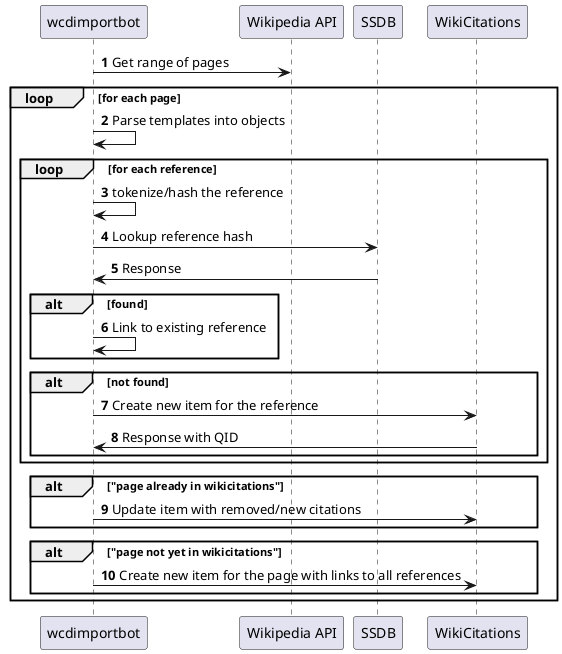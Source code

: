 @startuml
'https://plantuml.com/sequence-diagram

autonumber
wcdimportbot -> "Wikipedia API": Get range of pages
loop for each page
    wcdimportbot -> wcdimportbot: Parse templates into objects
    loop for each reference
        wcdimportbot -> wcdimportbot: tokenize/hash the reference
        wcdimportbot -> SSDB: Lookup reference hash
        SSDB -> wcdimportbot: Response
        alt found
            wcdimportbot -> wcdimportbot: Link to existing reference
        end
        alt not found
            wcdimportbot -> WikiCitations: Create new item for the reference
            WikiCitations -> wcdimportbot: Response with QID
        end
    end
    alt "page already in wikicitations"
        wcdimportbot -> WikiCitations: Update item with removed/new citations
    end
    alt "page not yet in wikicitations"
    wcdimportbot -> WikiCitations: Create new item for the page with links to all references
    end
end
@enduml